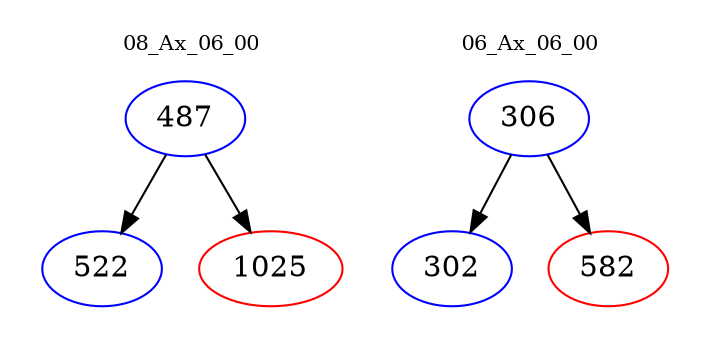 digraph{
subgraph cluster_0 {
color = white
label = "08_Ax_06_00";
fontsize=10;
T0_487 [label="487", color="blue"]
T0_487 -> T0_522 [color="black"]
T0_522 [label="522", color="blue"]
T0_487 -> T0_1025 [color="black"]
T0_1025 [label="1025", color="red"]
}
subgraph cluster_1 {
color = white
label = "06_Ax_06_00";
fontsize=10;
T1_306 [label="306", color="blue"]
T1_306 -> T1_302 [color="black"]
T1_302 [label="302", color="blue"]
T1_306 -> T1_582 [color="black"]
T1_582 [label="582", color="red"]
}
}
